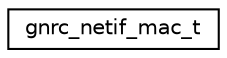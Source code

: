 digraph "Graphical Class Hierarchy"
{
 // LATEX_PDF_SIZE
  edge [fontname="Helvetica",fontsize="10",labelfontname="Helvetica",labelfontsize="10"];
  node [fontname="Helvetica",fontsize="10",shape=record];
  rankdir="LR";
  Node0 [label="gnrc_netif_mac_t",height=0.2,width=0.4,color="black", fillcolor="white", style="filled",URL="$structgnrc__netif__mac__t.html",tooltip="Common MAC module component of gnrc_netif_mac_t"];
}
